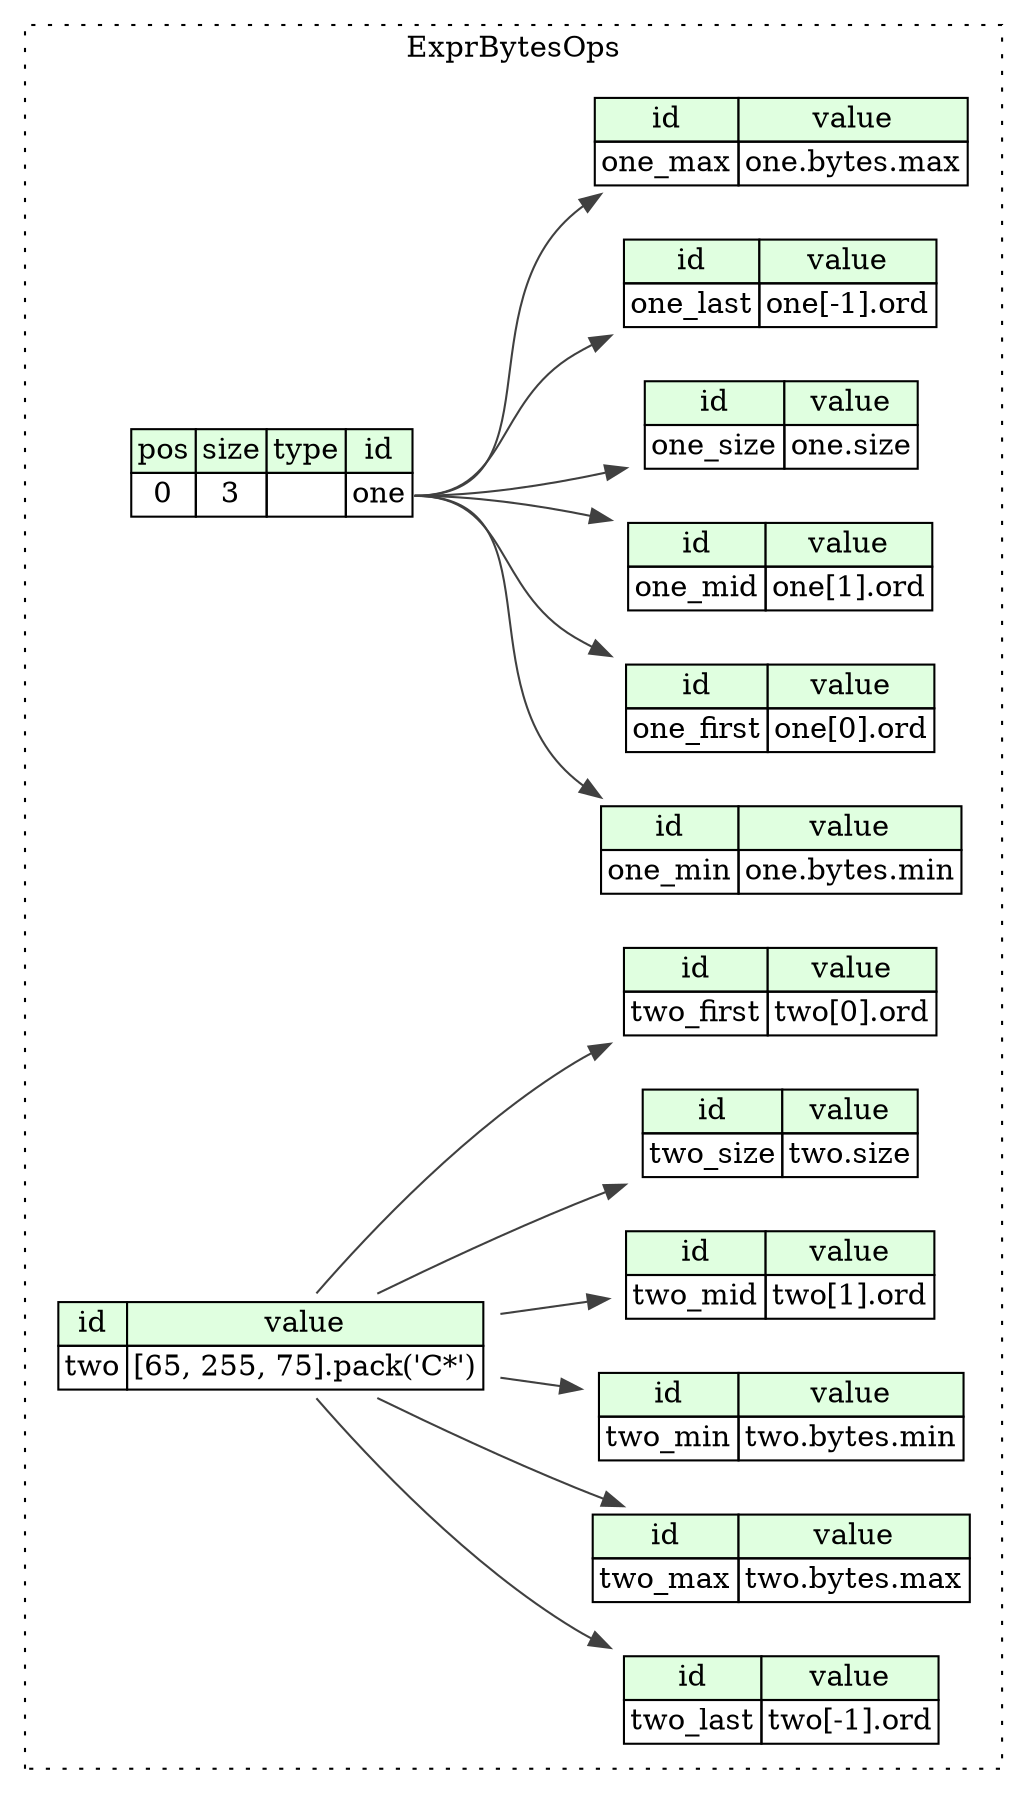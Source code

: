 digraph {
	rankdir=LR;
	node [shape=plaintext];
	subgraph cluster__expr_bytes_ops {
		label="ExprBytesOps";
		graph[style=dotted];

		expr_bytes_ops__seq [label=<<TABLE BORDER="0" CELLBORDER="1" CELLSPACING="0">
			<TR><TD BGCOLOR="#E0FFE0">pos</TD><TD BGCOLOR="#E0FFE0">size</TD><TD BGCOLOR="#E0FFE0">type</TD><TD BGCOLOR="#E0FFE0">id</TD></TR>
			<TR><TD PORT="one_pos">0</TD><TD PORT="one_size">3</TD><TD></TD><TD PORT="one_type">one</TD></TR>
		</TABLE>>];
		expr_bytes_ops__inst__two_last [label=<<TABLE BORDER="0" CELLBORDER="1" CELLSPACING="0">
			<TR><TD BGCOLOR="#E0FFE0">id</TD><TD BGCOLOR="#E0FFE0">value</TD></TR>
			<TR><TD>two_last</TD><TD>two[-1].ord</TD></TR>
		</TABLE>>];
		expr_bytes_ops__inst__two_max [label=<<TABLE BORDER="0" CELLBORDER="1" CELLSPACING="0">
			<TR><TD BGCOLOR="#E0FFE0">id</TD><TD BGCOLOR="#E0FFE0">value</TD></TR>
			<TR><TD>two_max</TD><TD>two.bytes.max</TD></TR>
		</TABLE>>];
		expr_bytes_ops__inst__one_min [label=<<TABLE BORDER="0" CELLBORDER="1" CELLSPACING="0">
			<TR><TD BGCOLOR="#E0FFE0">id</TD><TD BGCOLOR="#E0FFE0">value</TD></TR>
			<TR><TD>one_min</TD><TD>one.bytes.min</TD></TR>
		</TABLE>>];
		expr_bytes_ops__inst__one_first [label=<<TABLE BORDER="0" CELLBORDER="1" CELLSPACING="0">
			<TR><TD BGCOLOR="#E0FFE0">id</TD><TD BGCOLOR="#E0FFE0">value</TD></TR>
			<TR><TD>one_first</TD><TD>one[0].ord</TD></TR>
		</TABLE>>];
		expr_bytes_ops__inst__one_mid [label=<<TABLE BORDER="0" CELLBORDER="1" CELLSPACING="0">
			<TR><TD BGCOLOR="#E0FFE0">id</TD><TD BGCOLOR="#E0FFE0">value</TD></TR>
			<TR><TD>one_mid</TD><TD>one[1].ord</TD></TR>
		</TABLE>>];
		expr_bytes_ops__inst__two [label=<<TABLE BORDER="0" CELLBORDER="1" CELLSPACING="0">
			<TR><TD BGCOLOR="#E0FFE0">id</TD><TD BGCOLOR="#E0FFE0">value</TD></TR>
			<TR><TD>two</TD><TD>[65, 255, 75].pack('C*')</TD></TR>
		</TABLE>>];
		expr_bytes_ops__inst__two_min [label=<<TABLE BORDER="0" CELLBORDER="1" CELLSPACING="0">
			<TR><TD BGCOLOR="#E0FFE0">id</TD><TD BGCOLOR="#E0FFE0">value</TD></TR>
			<TR><TD>two_min</TD><TD>two.bytes.min</TD></TR>
		</TABLE>>];
		expr_bytes_ops__inst__two_mid [label=<<TABLE BORDER="0" CELLBORDER="1" CELLSPACING="0">
			<TR><TD BGCOLOR="#E0FFE0">id</TD><TD BGCOLOR="#E0FFE0">value</TD></TR>
			<TR><TD>two_mid</TD><TD>two[1].ord</TD></TR>
		</TABLE>>];
		expr_bytes_ops__inst__one_size [label=<<TABLE BORDER="0" CELLBORDER="1" CELLSPACING="0">
			<TR><TD BGCOLOR="#E0FFE0">id</TD><TD BGCOLOR="#E0FFE0">value</TD></TR>
			<TR><TD>one_size</TD><TD>one.size</TD></TR>
		</TABLE>>];
		expr_bytes_ops__inst__one_last [label=<<TABLE BORDER="0" CELLBORDER="1" CELLSPACING="0">
			<TR><TD BGCOLOR="#E0FFE0">id</TD><TD BGCOLOR="#E0FFE0">value</TD></TR>
			<TR><TD>one_last</TD><TD>one[-1].ord</TD></TR>
		</TABLE>>];
		expr_bytes_ops__inst__two_size [label=<<TABLE BORDER="0" CELLBORDER="1" CELLSPACING="0">
			<TR><TD BGCOLOR="#E0FFE0">id</TD><TD BGCOLOR="#E0FFE0">value</TD></TR>
			<TR><TD>two_size</TD><TD>two.size</TD></TR>
		</TABLE>>];
		expr_bytes_ops__inst__one_max [label=<<TABLE BORDER="0" CELLBORDER="1" CELLSPACING="0">
			<TR><TD BGCOLOR="#E0FFE0">id</TD><TD BGCOLOR="#E0FFE0">value</TD></TR>
			<TR><TD>one_max</TD><TD>one.bytes.max</TD></TR>
		</TABLE>>];
		expr_bytes_ops__inst__two_first [label=<<TABLE BORDER="0" CELLBORDER="1" CELLSPACING="0">
			<TR><TD BGCOLOR="#E0FFE0">id</TD><TD BGCOLOR="#E0FFE0">value</TD></TR>
			<TR><TD>two_first</TD><TD>two[0].ord</TD></TR>
		</TABLE>>];
	}
	expr_bytes_ops__inst__two:two_type -> expr_bytes_ops__inst__two_last [color="#404040"];
	expr_bytes_ops__inst__two:two_type -> expr_bytes_ops__inst__two_max [color="#404040"];
	expr_bytes_ops__seq:one_type -> expr_bytes_ops__inst__one_min [color="#404040"];
	expr_bytes_ops__seq:one_type -> expr_bytes_ops__inst__one_first [color="#404040"];
	expr_bytes_ops__seq:one_type -> expr_bytes_ops__inst__one_mid [color="#404040"];
	expr_bytes_ops__inst__two:two_type -> expr_bytes_ops__inst__two_min [color="#404040"];
	expr_bytes_ops__inst__two:two_type -> expr_bytes_ops__inst__two_mid [color="#404040"];
	expr_bytes_ops__seq:one_type -> expr_bytes_ops__inst__one_size [color="#404040"];
	expr_bytes_ops__seq:one_type -> expr_bytes_ops__inst__one_last [color="#404040"];
	expr_bytes_ops__inst__two:two_type -> expr_bytes_ops__inst__two_size [color="#404040"];
	expr_bytes_ops__seq:one_type -> expr_bytes_ops__inst__one_max [color="#404040"];
	expr_bytes_ops__inst__two:two_type -> expr_bytes_ops__inst__two_first [color="#404040"];
}
